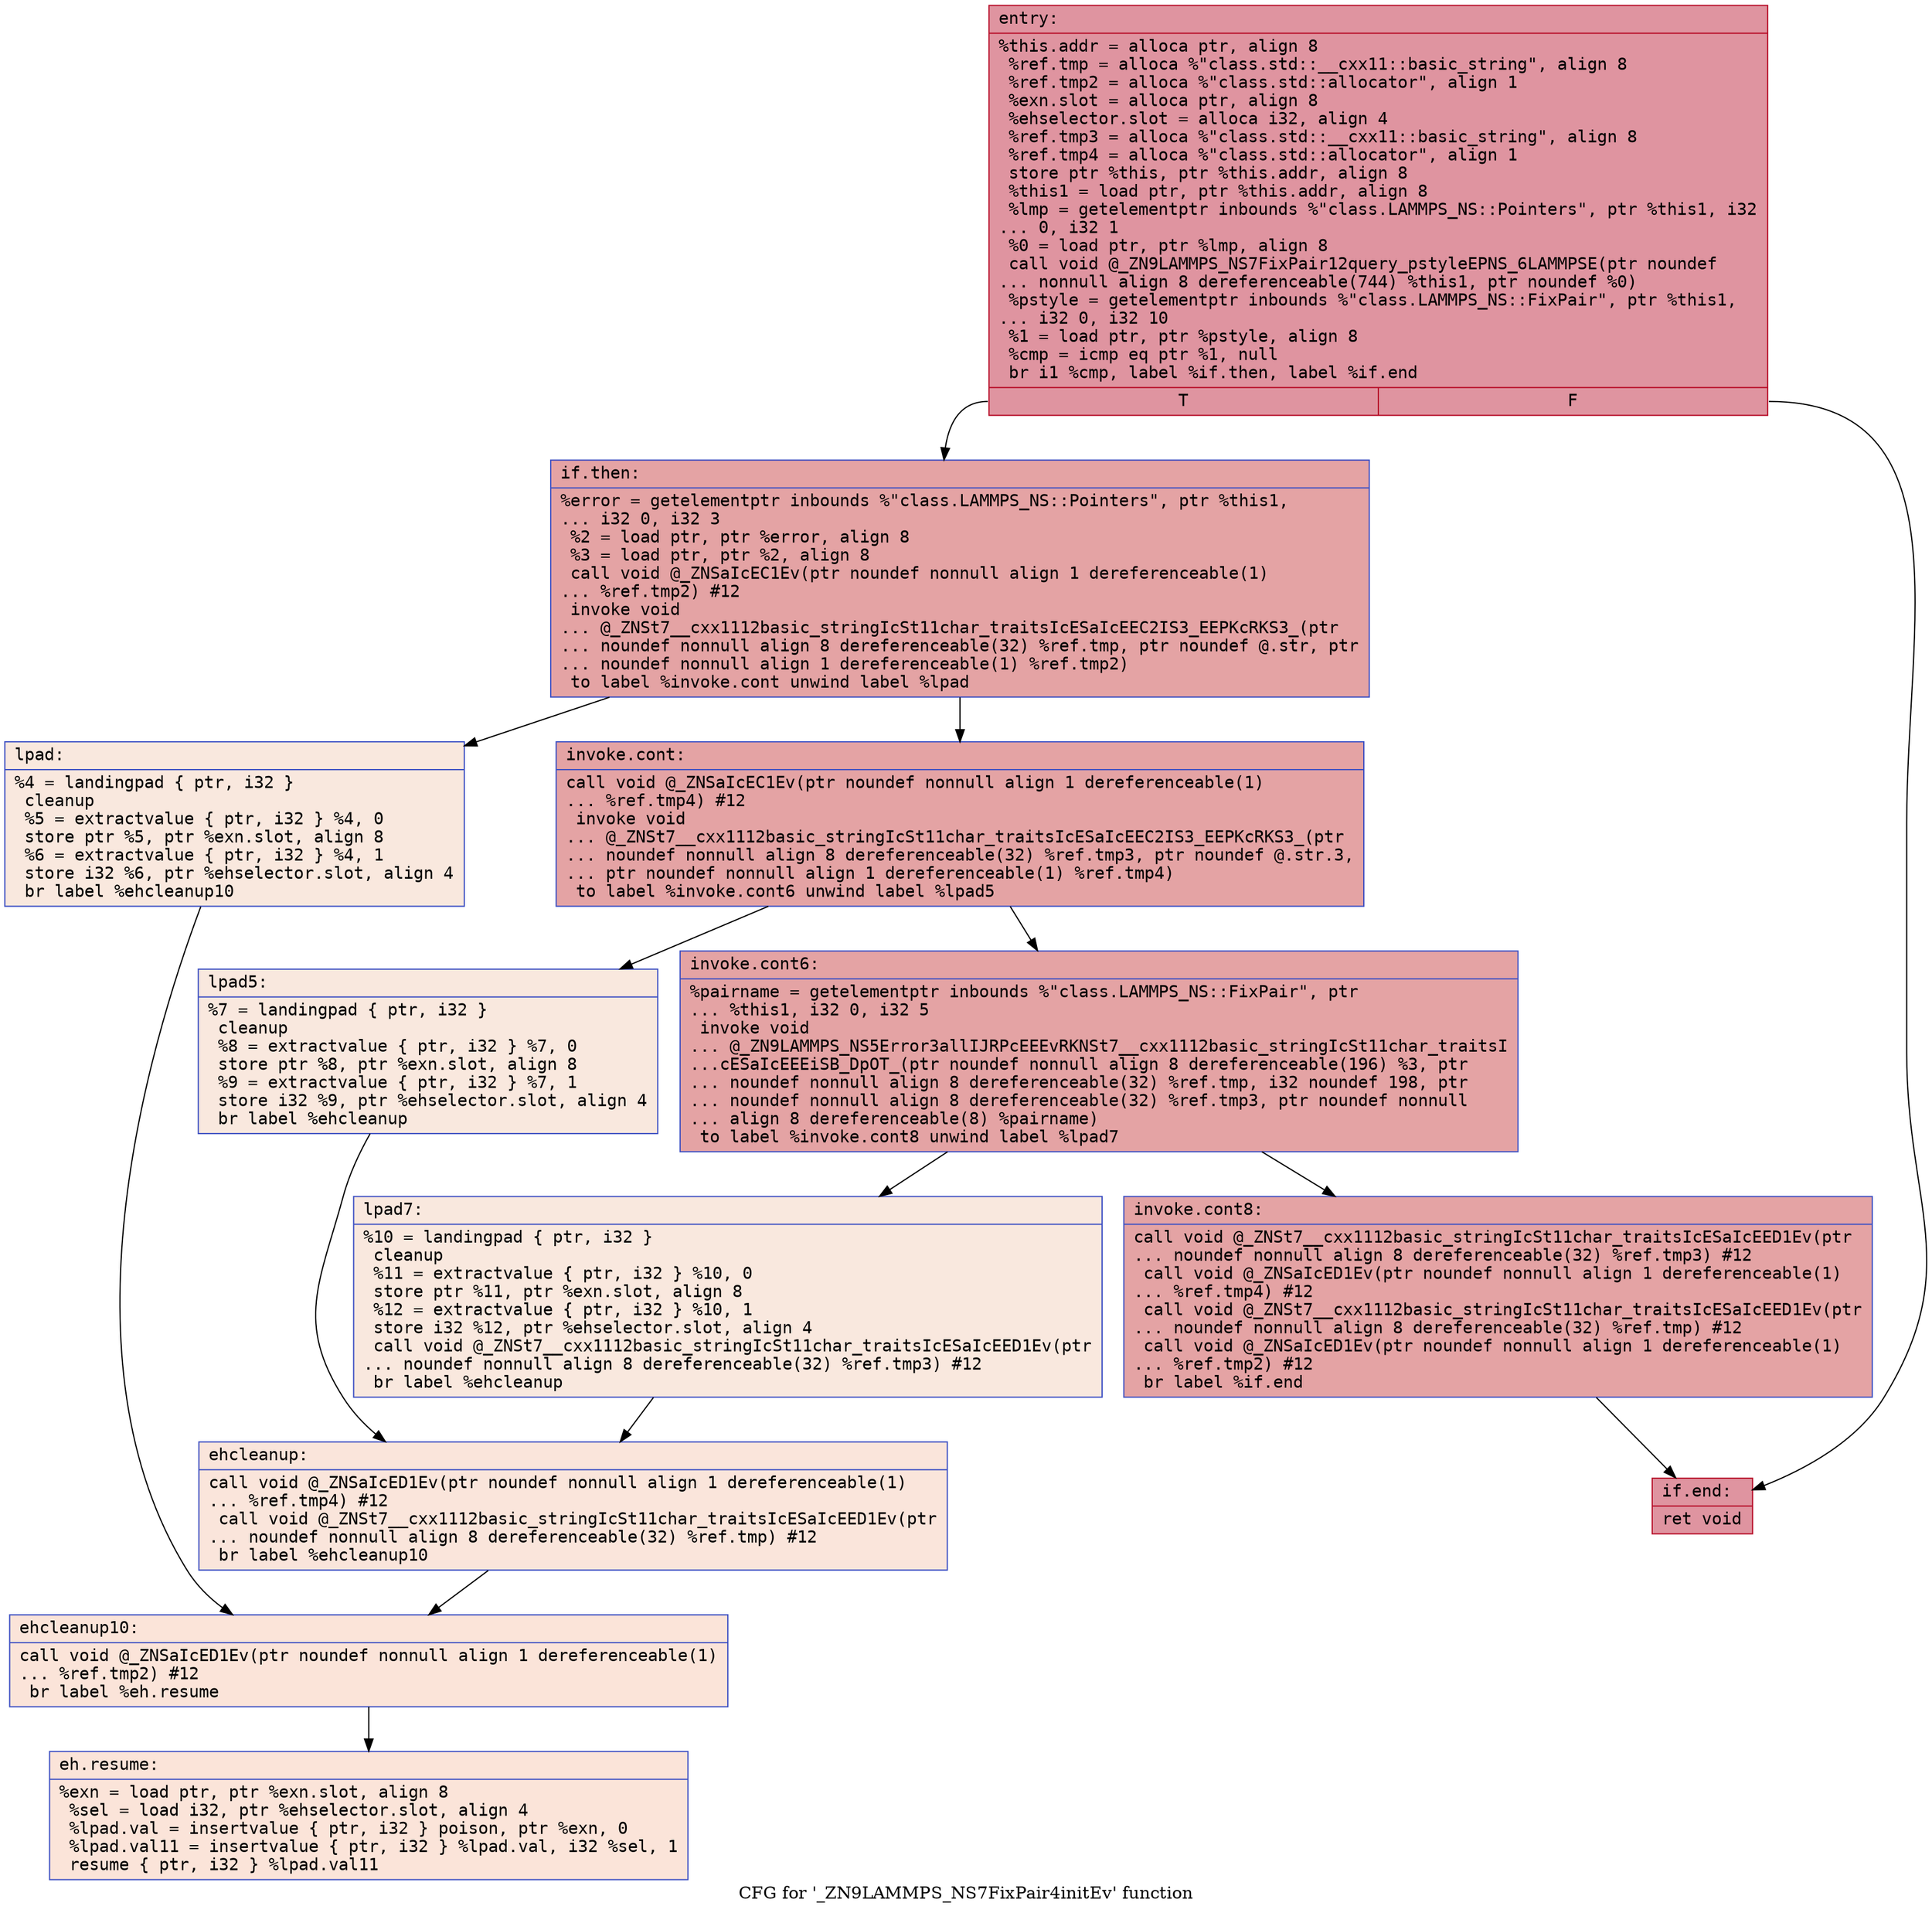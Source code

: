 digraph "CFG for '_ZN9LAMMPS_NS7FixPair4initEv' function" {
	label="CFG for '_ZN9LAMMPS_NS7FixPair4initEv' function";

	Node0x5629e4cbc800 [shape=record,color="#b70d28ff", style=filled, fillcolor="#b70d2870" fontname="Courier",label="{entry:\l|  %this.addr = alloca ptr, align 8\l  %ref.tmp = alloca %\"class.std::__cxx11::basic_string\", align 8\l  %ref.tmp2 = alloca %\"class.std::allocator\", align 1\l  %exn.slot = alloca ptr, align 8\l  %ehselector.slot = alloca i32, align 4\l  %ref.tmp3 = alloca %\"class.std::__cxx11::basic_string\", align 8\l  %ref.tmp4 = alloca %\"class.std::allocator\", align 1\l  store ptr %this, ptr %this.addr, align 8\l  %this1 = load ptr, ptr %this.addr, align 8\l  %lmp = getelementptr inbounds %\"class.LAMMPS_NS::Pointers\", ptr %this1, i32\l... 0, i32 1\l  %0 = load ptr, ptr %lmp, align 8\l  call void @_ZN9LAMMPS_NS7FixPair12query_pstyleEPNS_6LAMMPSE(ptr noundef\l... nonnull align 8 dereferenceable(744) %this1, ptr noundef %0)\l  %pstyle = getelementptr inbounds %\"class.LAMMPS_NS::FixPair\", ptr %this1,\l... i32 0, i32 10\l  %1 = load ptr, ptr %pstyle, align 8\l  %cmp = icmp eq ptr %1, null\l  br i1 %cmp, label %if.then, label %if.end\l|{<s0>T|<s1>F}}"];
	Node0x5629e4cbc800:s0 -> Node0x5629e4cbd3f0[tooltip="entry -> if.then\nProbability 37.50%" ];
	Node0x5629e4cbc800:s1 -> Node0x5629e4cbd460[tooltip="entry -> if.end\nProbability 62.50%" ];
	Node0x5629e4cbd3f0 [shape=record,color="#3d50c3ff", style=filled, fillcolor="#c32e3170" fontname="Courier",label="{if.then:\l|  %error = getelementptr inbounds %\"class.LAMMPS_NS::Pointers\", ptr %this1,\l... i32 0, i32 3\l  %2 = load ptr, ptr %error, align 8\l  %3 = load ptr, ptr %2, align 8\l  call void @_ZNSaIcEC1Ev(ptr noundef nonnull align 1 dereferenceable(1)\l... %ref.tmp2) #12\l  invoke void\l... @_ZNSt7__cxx1112basic_stringIcSt11char_traitsIcESaIcEEC2IS3_EEPKcRKS3_(ptr\l... noundef nonnull align 8 dereferenceable(32) %ref.tmp, ptr noundef @.str, ptr\l... noundef nonnull align 1 dereferenceable(1) %ref.tmp2)\l          to label %invoke.cont unwind label %lpad\l}"];
	Node0x5629e4cbd3f0 -> Node0x5629e4cbd8e0[tooltip="if.then -> invoke.cont\nProbability 100.00%" ];
	Node0x5629e4cbd3f0 -> Node0x5629e4cbd960[tooltip="if.then -> lpad\nProbability 0.00%" ];
	Node0x5629e4cbd8e0 [shape=record,color="#3d50c3ff", style=filled, fillcolor="#c32e3170" fontname="Courier",label="{invoke.cont:\l|  call void @_ZNSaIcEC1Ev(ptr noundef nonnull align 1 dereferenceable(1)\l... %ref.tmp4) #12\l  invoke void\l... @_ZNSt7__cxx1112basic_stringIcSt11char_traitsIcESaIcEEC2IS3_EEPKcRKS3_(ptr\l... noundef nonnull align 8 dereferenceable(32) %ref.tmp3, ptr noundef @.str.3,\l... ptr noundef nonnull align 1 dereferenceable(1) %ref.tmp4)\l          to label %invoke.cont6 unwind label %lpad5\l}"];
	Node0x5629e4cbd8e0 -> Node0x5629e4cbdc80[tooltip="invoke.cont -> invoke.cont6\nProbability 100.00%" ];
	Node0x5629e4cbd8e0 -> Node0x5629e4cbdcd0[tooltip="invoke.cont -> lpad5\nProbability 0.00%" ];
	Node0x5629e4cbdc80 [shape=record,color="#3d50c3ff", style=filled, fillcolor="#c32e3170" fontname="Courier",label="{invoke.cont6:\l|  %pairname = getelementptr inbounds %\"class.LAMMPS_NS::FixPair\", ptr\l... %this1, i32 0, i32 5\l  invoke void\l... @_ZN9LAMMPS_NS5Error3allIJRPcEEEvRKNSt7__cxx1112basic_stringIcSt11char_traitsI\l...cESaIcEEEiSB_DpOT_(ptr noundef nonnull align 8 dereferenceable(196) %3, ptr\l... noundef nonnull align 8 dereferenceable(32) %ref.tmp, i32 noundef 198, ptr\l... noundef nonnull align 8 dereferenceable(32) %ref.tmp3, ptr noundef nonnull\l... align 8 dereferenceable(8) %pairname)\l          to label %invoke.cont8 unwind label %lpad7\l}"];
	Node0x5629e4cbdc80 -> Node0x5629e4cbdc30[tooltip="invoke.cont6 -> invoke.cont8\nProbability 100.00%" ];
	Node0x5629e4cbdc80 -> Node0x5629e4cbe090[tooltip="invoke.cont6 -> lpad7\nProbability 0.00%" ];
	Node0x5629e4cbdc30 [shape=record,color="#3d50c3ff", style=filled, fillcolor="#c32e3170" fontname="Courier",label="{invoke.cont8:\l|  call void @_ZNSt7__cxx1112basic_stringIcSt11char_traitsIcESaIcEED1Ev(ptr\l... noundef nonnull align 8 dereferenceable(32) %ref.tmp3) #12\l  call void @_ZNSaIcED1Ev(ptr noundef nonnull align 1 dereferenceable(1)\l... %ref.tmp4) #12\l  call void @_ZNSt7__cxx1112basic_stringIcSt11char_traitsIcESaIcEED1Ev(ptr\l... noundef nonnull align 8 dereferenceable(32) %ref.tmp) #12\l  call void @_ZNSaIcED1Ev(ptr noundef nonnull align 1 dereferenceable(1)\l... %ref.tmp2) #12\l  br label %if.end\l}"];
	Node0x5629e4cbdc30 -> Node0x5629e4cbd460[tooltip="invoke.cont8 -> if.end\nProbability 100.00%" ];
	Node0x5629e4cbd960 [shape=record,color="#3d50c3ff", style=filled, fillcolor="#f2cab570" fontname="Courier",label="{lpad:\l|  %4 = landingpad \{ ptr, i32 \}\l          cleanup\l  %5 = extractvalue \{ ptr, i32 \} %4, 0\l  store ptr %5, ptr %exn.slot, align 8\l  %6 = extractvalue \{ ptr, i32 \} %4, 1\l  store i32 %6, ptr %ehselector.slot, align 4\l  br label %ehcleanup10\l}"];
	Node0x5629e4cbd960 -> Node0x5629e4cbe9d0[tooltip="lpad -> ehcleanup10\nProbability 100.00%" ];
	Node0x5629e4cbdcd0 [shape=record,color="#3d50c3ff", style=filled, fillcolor="#f2cab570" fontname="Courier",label="{lpad5:\l|  %7 = landingpad \{ ptr, i32 \}\l          cleanup\l  %8 = extractvalue \{ ptr, i32 \} %7, 0\l  store ptr %8, ptr %exn.slot, align 8\l  %9 = extractvalue \{ ptr, i32 \} %7, 1\l  store i32 %9, ptr %ehselector.slot, align 4\l  br label %ehcleanup\l}"];
	Node0x5629e4cbdcd0 -> Node0x5629e4cbecd0[tooltip="lpad5 -> ehcleanup\nProbability 100.00%" ];
	Node0x5629e4cbe090 [shape=record,color="#3d50c3ff", style=filled, fillcolor="#f2cab570" fontname="Courier",label="{lpad7:\l|  %10 = landingpad \{ ptr, i32 \}\l          cleanup\l  %11 = extractvalue \{ ptr, i32 \} %10, 0\l  store ptr %11, ptr %exn.slot, align 8\l  %12 = extractvalue \{ ptr, i32 \} %10, 1\l  store i32 %12, ptr %ehselector.slot, align 4\l  call void @_ZNSt7__cxx1112basic_stringIcSt11char_traitsIcESaIcEED1Ev(ptr\l... noundef nonnull align 8 dereferenceable(32) %ref.tmp3) #12\l  br label %ehcleanup\l}"];
	Node0x5629e4cbe090 -> Node0x5629e4cbecd0[tooltip="lpad7 -> ehcleanup\nProbability 100.00%" ];
	Node0x5629e4cbecd0 [shape=record,color="#3d50c3ff", style=filled, fillcolor="#f4c5ad70" fontname="Courier",label="{ehcleanup:\l|  call void @_ZNSaIcED1Ev(ptr noundef nonnull align 1 dereferenceable(1)\l... %ref.tmp4) #12\l  call void @_ZNSt7__cxx1112basic_stringIcSt11char_traitsIcESaIcEED1Ev(ptr\l... noundef nonnull align 8 dereferenceable(32) %ref.tmp) #12\l  br label %ehcleanup10\l}"];
	Node0x5629e4cbecd0 -> Node0x5629e4cbe9d0[tooltip="ehcleanup -> ehcleanup10\nProbability 100.00%" ];
	Node0x5629e4cbe9d0 [shape=record,color="#3d50c3ff", style=filled, fillcolor="#f5c1a970" fontname="Courier",label="{ehcleanup10:\l|  call void @_ZNSaIcED1Ev(ptr noundef nonnull align 1 dereferenceable(1)\l... %ref.tmp2) #12\l  br label %eh.resume\l}"];
	Node0x5629e4cbe9d0 -> Node0x5629e4cbf700[tooltip="ehcleanup10 -> eh.resume\nProbability 100.00%" ];
	Node0x5629e4cbd460 [shape=record,color="#b70d28ff", style=filled, fillcolor="#b70d2870" fontname="Courier",label="{if.end:\l|  ret void\l}"];
	Node0x5629e4cbf700 [shape=record,color="#3d50c3ff", style=filled, fillcolor="#f5c1a970" fontname="Courier",label="{eh.resume:\l|  %exn = load ptr, ptr %exn.slot, align 8\l  %sel = load i32, ptr %ehselector.slot, align 4\l  %lpad.val = insertvalue \{ ptr, i32 \} poison, ptr %exn, 0\l  %lpad.val11 = insertvalue \{ ptr, i32 \} %lpad.val, i32 %sel, 1\l  resume \{ ptr, i32 \} %lpad.val11\l}"];
}
